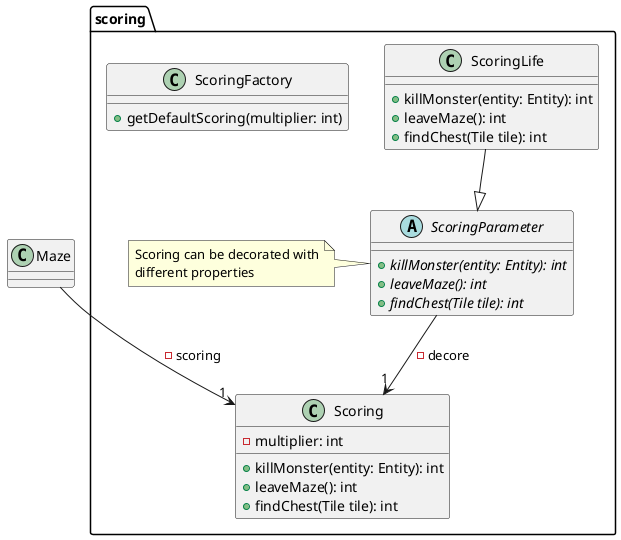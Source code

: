 @startuml

class Maze{

}

package scoring{

    class Scoring{
        - multiplier: int
        + killMonster(entity: Entity): int
        + leaveMaze(): int
        + findChest(Tile tile): int
    }

    abstract ScoringParameter{
        + {abstract} killMonster(entity: Entity): int
        + {abstract} leaveMaze(): int
        + {abstract} findChest(Tile tile): int
    }

    note left: Scoring can be decorated with\ndifferent properties

    class ScoringLife{
        + killMonster(entity: Entity): int
        + leaveMaze(): int
        + findChest(Tile tile): int
    }

    class ScoringFactory{
        + getDefaultScoring(multiplier: int)
    }

}

ScoringLife --|> ScoringParameter

ScoringParameter --> "1" Scoring: - decore

Maze --> "1" Scoring: - scoring

@enduml